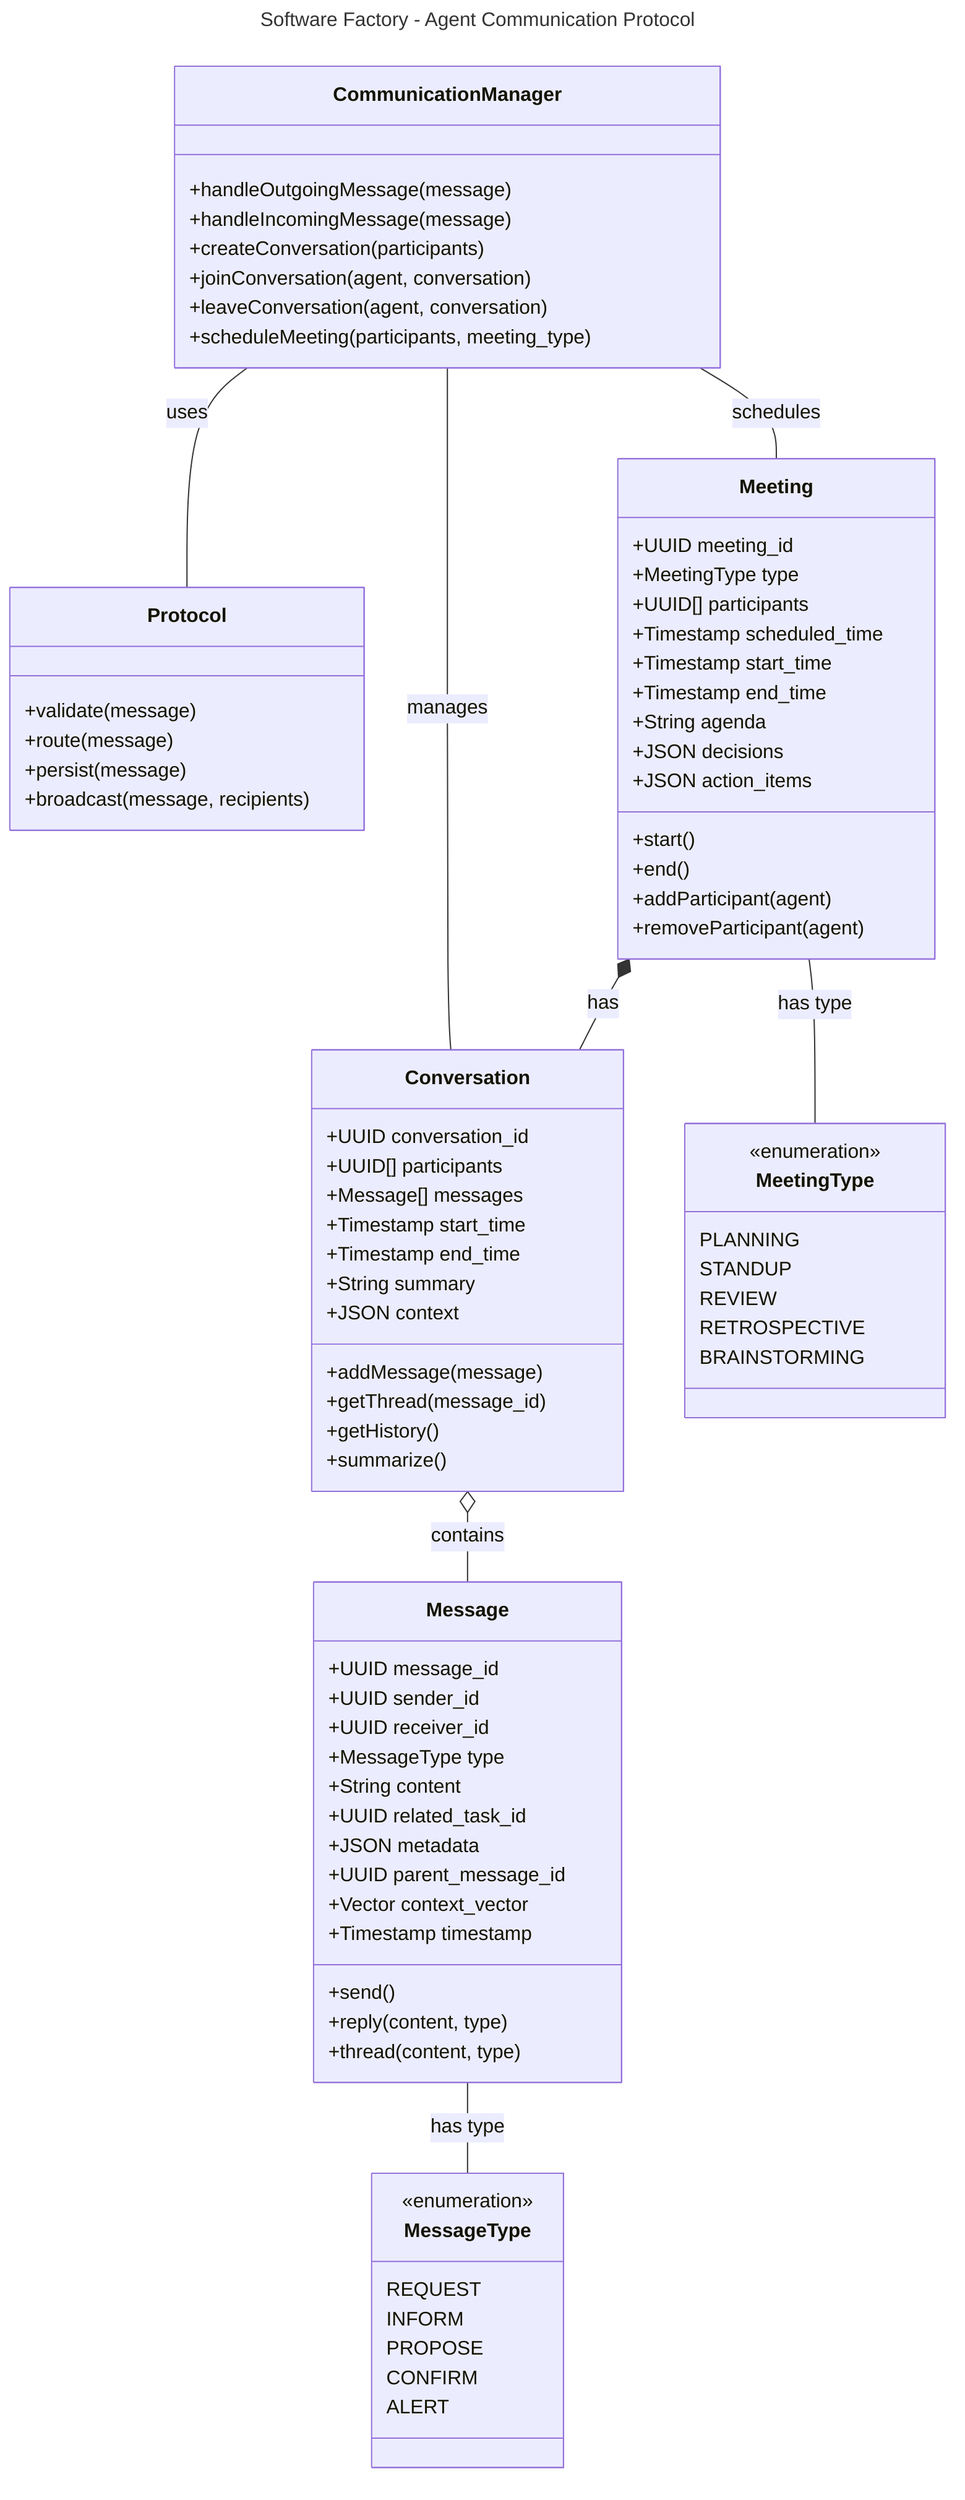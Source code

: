 ---
title: Software Factory - Agent Communication Protocol
---
classDiagram
    class Message {
        +UUID message_id
        +UUID sender_id
        +UUID receiver_id
        +MessageType type
        +String content
        +UUID related_task_id
        +JSON metadata
        +UUID parent_message_id
        +Vector context_vector
        +Timestamp timestamp
        +send()
        +reply(content, type)
        +thread(content, type)
    }
    
    class MessageType {
        <<enumeration>>
        REQUEST
        INFORM
        PROPOSE
        CONFIRM
        ALERT
    }
    
    class Protocol {
        +validate(message)
        +route(message)
        +persist(message)
        +broadcast(message, recipients)
    }
    
    class Conversation {
        +UUID conversation_id
        +UUID[] participants
        +Message[] messages
        +Timestamp start_time
        +Timestamp end_time
        +String summary
        +JSON context
        +addMessage(message)
        +getThread(message_id)
        +getHistory()
        +summarize()
    }
    
    class CommunicationManager {
        +handleOutgoingMessage(message)
        +handleIncomingMessage(message)
        +createConversation(participants)
        +joinConversation(agent, conversation)
        +leaveConversation(agent, conversation)
        +scheduleMeeting(participants, meeting_type)
    }
    
    class Meeting {
        +UUID meeting_id
        +MeetingType type
        +UUID[] participants
        +Timestamp scheduled_time
        +Timestamp start_time
        +Timestamp end_time
        +String agenda
        +JSON decisions
        +JSON action_items
        +start()
        +end()
        +addParticipant(agent)
        +removeParticipant(agent)
    }
    
    class MeetingType {
        <<enumeration>>
        PLANNING
        STANDUP
        REVIEW
        RETROSPECTIVE
        BRAINSTORMING
    }
    
    Message -- MessageType : has type
    Conversation o-- Message : contains
    CommunicationManager -- Protocol : uses
    CommunicationManager -- Conversation : manages
    CommunicationManager -- Meeting : schedules
    Meeting -- MeetingType : has type
    Meeting *-- Conversation : has